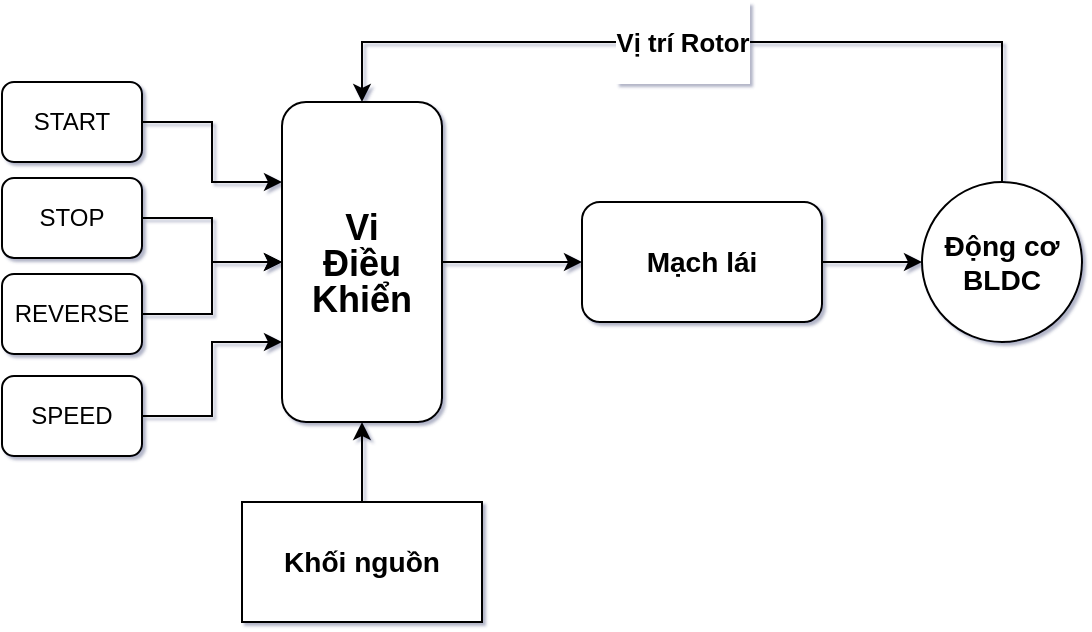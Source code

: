 <mxfile version="15.4.1" type="github">
  <diagram id="Z7aS9ivXEPeDtErHX3Is" name="Page-1">
    <mxGraphModel dx="670" dy="435" grid="0" gridSize="10" guides="1" tooltips="1" connect="1" arrows="1" fold="1" page="1" pageScale="1" pageWidth="827" pageHeight="1169" background="none" math="0" shadow="1">
      <root>
        <mxCell id="0" />
        <mxCell id="1" parent="0" />
        <mxCell id="645gWtOrC69NpDTao6YV-23" style="edgeStyle=orthogonalEdgeStyle;orthogonalLoop=1;jettySize=auto;html=1;exitX=1;exitY=0.5;exitDx=0;exitDy=0;entryX=0;entryY=0.5;entryDx=0;entryDy=0;jumpStyle=none;rounded=0;" edge="1" parent="1" source="645gWtOrC69NpDTao6YV-1" target="645gWtOrC69NpDTao6YV-2">
          <mxGeometry relative="1" as="geometry" />
        </mxCell>
        <mxCell id="645gWtOrC69NpDTao6YV-1" value="&lt;h2 style=&quot;line-height: 1&quot;&gt;Vi&lt;br&gt;Điều&lt;br&gt;Khiển&lt;/h2&gt;" style="rounded=1;whiteSpace=wrap;html=1;" vertex="1" parent="1">
          <mxGeometry x="230" y="140" width="80" height="160" as="geometry" />
        </mxCell>
        <mxCell id="645gWtOrC69NpDTao6YV-6" style="edgeStyle=orthogonalEdgeStyle;orthogonalLoop=1;jettySize=auto;html=1;exitX=1;exitY=0.5;exitDx=0;exitDy=0;entryX=0;entryY=0.5;entryDx=0;entryDy=0;jumpStyle=none;rounded=0;" edge="1" parent="1" source="645gWtOrC69NpDTao6YV-2" target="645gWtOrC69NpDTao6YV-3">
          <mxGeometry relative="1" as="geometry">
            <Array as="points">
              <mxPoint x="480" y="220" />
              <mxPoint x="480" y="220" />
            </Array>
          </mxGeometry>
        </mxCell>
        <mxCell id="645gWtOrC69NpDTao6YV-2" value="&lt;h3&gt;Mạch lái&lt;/h3&gt;" style="rounded=1;whiteSpace=wrap;html=1;" vertex="1" parent="1">
          <mxGeometry x="380" y="190" width="120" height="60" as="geometry" />
        </mxCell>
        <mxCell id="645gWtOrC69NpDTao6YV-24" value="&lt;h3&gt;Vị trí Rotor&lt;/h3&gt;" style="edgeStyle=orthogonalEdgeStyle;orthogonalLoop=1;jettySize=auto;html=1;exitX=0.5;exitY=0;exitDx=0;exitDy=0;entryX=0.5;entryY=0;entryDx=0;entryDy=0;jumpStyle=none;rounded=0;" edge="1" parent="1" source="645gWtOrC69NpDTao6YV-3" target="645gWtOrC69NpDTao6YV-1">
          <mxGeometry x="0.095" relative="1" as="geometry">
            <Array as="points">
              <mxPoint x="590" y="110" />
              <mxPoint x="270" y="110" />
            </Array>
            <mxPoint as="offset" />
          </mxGeometry>
        </mxCell>
        <mxCell id="645gWtOrC69NpDTao6YV-3" value="&lt;h3&gt;Động cơ&lt;br&gt;BLDC&lt;/h3&gt;" style="ellipse;whiteSpace=wrap;html=1;aspect=fixed;" vertex="1" parent="1">
          <mxGeometry x="550" y="180" width="80" height="80" as="geometry" />
        </mxCell>
        <mxCell id="645gWtOrC69NpDTao6YV-25" style="edgeStyle=orthogonalEdgeStyle;orthogonalLoop=1;jettySize=auto;html=1;exitX=0.5;exitY=0;exitDx=0;exitDy=0;entryX=0.5;entryY=1;entryDx=0;entryDy=0;jumpStyle=none;rounded=0;" edge="1" parent="1" source="645gWtOrC69NpDTao6YV-4" target="645gWtOrC69NpDTao6YV-1">
          <mxGeometry relative="1" as="geometry" />
        </mxCell>
        <mxCell id="645gWtOrC69NpDTao6YV-4" value="&lt;h3&gt;Khối nguồn&lt;/h3&gt;" style="rounded=0;whiteSpace=wrap;html=1;" vertex="1" parent="1">
          <mxGeometry x="210" y="340" width="120" height="60" as="geometry" />
        </mxCell>
        <mxCell id="645gWtOrC69NpDTao6YV-21" style="edgeStyle=orthogonalEdgeStyle;orthogonalLoop=1;jettySize=auto;html=1;entryX=0;entryY=0.25;entryDx=0;entryDy=0;jumpStyle=none;rounded=0;" edge="1" parent="1" source="645gWtOrC69NpDTao6YV-7" target="645gWtOrC69NpDTao6YV-1">
          <mxGeometry relative="1" as="geometry" />
        </mxCell>
        <mxCell id="645gWtOrC69NpDTao6YV-7" value="START" style="rounded=1;whiteSpace=wrap;html=1;" vertex="1" parent="1">
          <mxGeometry x="90" y="130" width="70" height="40" as="geometry" />
        </mxCell>
        <mxCell id="645gWtOrC69NpDTao6YV-18" style="edgeStyle=orthogonalEdgeStyle;orthogonalLoop=1;jettySize=auto;html=1;exitX=1;exitY=0.5;exitDx=0;exitDy=0;entryX=0;entryY=0.5;entryDx=0;entryDy=0;jumpStyle=none;rounded=0;" edge="1" parent="1" source="645gWtOrC69NpDTao6YV-8" target="645gWtOrC69NpDTao6YV-1">
          <mxGeometry relative="1" as="geometry" />
        </mxCell>
        <mxCell id="645gWtOrC69NpDTao6YV-8" value="STOP" style="rounded=1;whiteSpace=wrap;html=1;" vertex="1" parent="1">
          <mxGeometry x="90" y="178" width="70" height="40" as="geometry" />
        </mxCell>
        <mxCell id="645gWtOrC69NpDTao6YV-19" style="edgeStyle=orthogonalEdgeStyle;orthogonalLoop=1;jettySize=auto;html=1;exitX=1;exitY=0.5;exitDx=0;exitDy=0;jumpStyle=none;rounded=0;" edge="1" parent="1" source="645gWtOrC69NpDTao6YV-9" target="645gWtOrC69NpDTao6YV-1">
          <mxGeometry relative="1" as="geometry" />
        </mxCell>
        <mxCell id="645gWtOrC69NpDTao6YV-9" value="REVERSE" style="rounded=1;whiteSpace=wrap;html=1;" vertex="1" parent="1">
          <mxGeometry x="90" y="226" width="70" height="40" as="geometry" />
        </mxCell>
        <mxCell id="645gWtOrC69NpDTao6YV-20" style="edgeStyle=orthogonalEdgeStyle;orthogonalLoop=1;jettySize=auto;html=1;entryX=0;entryY=0.75;entryDx=0;entryDy=0;jumpStyle=none;rounded=0;" edge="1" parent="1" source="645gWtOrC69NpDTao6YV-10" target="645gWtOrC69NpDTao6YV-1">
          <mxGeometry relative="1" as="geometry" />
        </mxCell>
        <mxCell id="645gWtOrC69NpDTao6YV-10" value="SPEED" style="rounded=1;whiteSpace=wrap;html=1;" vertex="1" parent="1">
          <mxGeometry x="90" y="277" width="70" height="40" as="geometry" />
        </mxCell>
      </root>
    </mxGraphModel>
  </diagram>
</mxfile>
